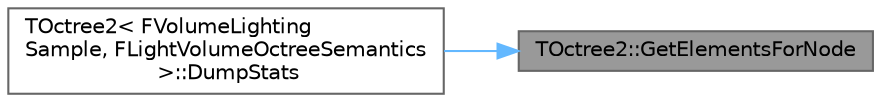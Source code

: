 digraph "TOctree2::GetElementsForNode"
{
 // INTERACTIVE_SVG=YES
 // LATEX_PDF_SIZE
  bgcolor="transparent";
  edge [fontname=Helvetica,fontsize=10,labelfontname=Helvetica,labelfontsize=10];
  node [fontname=Helvetica,fontsize=10,shape=box,height=0.2,width=0.4];
  rankdir="RL";
  Node1 [id="Node000001",label="TOctree2::GetElementsForNode",height=0.2,width=0.4,color="gray40", fillcolor="grey60", style="filled", fontcolor="black",tooltip="return all elements for a given node."];
  Node1 -> Node2 [id="edge1_Node000001_Node000002",dir="back",color="steelblue1",style="solid",tooltip=" "];
  Node2 [id="Node000002",label="TOctree2\< FVolumeLighting\lSample, FLightVolumeOctreeSemantics\l \>::DumpStats",height=0.2,width=0.4,color="grey40", fillcolor="white", style="filled",URL="$db/d87/classTOctree2.html#ac2aac03e0f3807685077d35a10485bc0",tooltip=" "];
}
